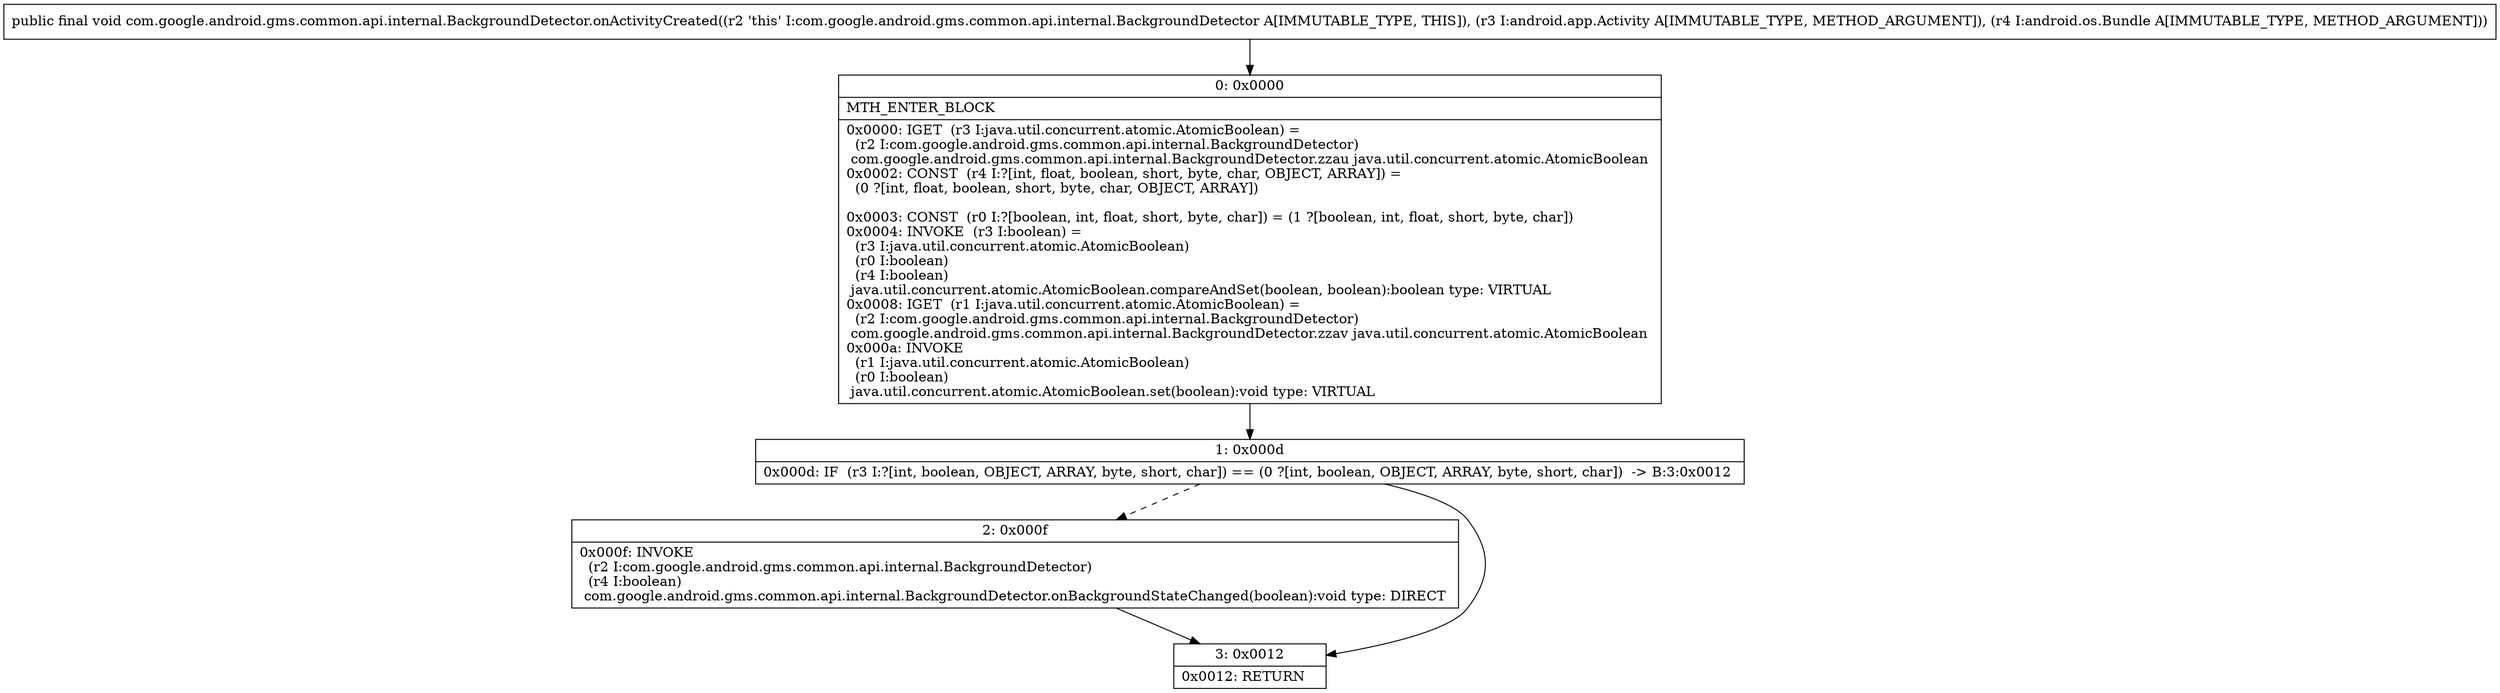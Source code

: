 digraph "CFG forcom.google.android.gms.common.api.internal.BackgroundDetector.onActivityCreated(Landroid\/app\/Activity;Landroid\/os\/Bundle;)V" {
Node_0 [shape=record,label="{0\:\ 0x0000|MTH_ENTER_BLOCK\l|0x0000: IGET  (r3 I:java.util.concurrent.atomic.AtomicBoolean) = \l  (r2 I:com.google.android.gms.common.api.internal.BackgroundDetector)\l com.google.android.gms.common.api.internal.BackgroundDetector.zzau java.util.concurrent.atomic.AtomicBoolean \l0x0002: CONST  (r4 I:?[int, float, boolean, short, byte, char, OBJECT, ARRAY]) = \l  (0 ?[int, float, boolean, short, byte, char, OBJECT, ARRAY])\l \l0x0003: CONST  (r0 I:?[boolean, int, float, short, byte, char]) = (1 ?[boolean, int, float, short, byte, char]) \l0x0004: INVOKE  (r3 I:boolean) = \l  (r3 I:java.util.concurrent.atomic.AtomicBoolean)\l  (r0 I:boolean)\l  (r4 I:boolean)\l java.util.concurrent.atomic.AtomicBoolean.compareAndSet(boolean, boolean):boolean type: VIRTUAL \l0x0008: IGET  (r1 I:java.util.concurrent.atomic.AtomicBoolean) = \l  (r2 I:com.google.android.gms.common.api.internal.BackgroundDetector)\l com.google.android.gms.common.api.internal.BackgroundDetector.zzav java.util.concurrent.atomic.AtomicBoolean \l0x000a: INVOKE  \l  (r1 I:java.util.concurrent.atomic.AtomicBoolean)\l  (r0 I:boolean)\l java.util.concurrent.atomic.AtomicBoolean.set(boolean):void type: VIRTUAL \l}"];
Node_1 [shape=record,label="{1\:\ 0x000d|0x000d: IF  (r3 I:?[int, boolean, OBJECT, ARRAY, byte, short, char]) == (0 ?[int, boolean, OBJECT, ARRAY, byte, short, char])  \-\> B:3:0x0012 \l}"];
Node_2 [shape=record,label="{2\:\ 0x000f|0x000f: INVOKE  \l  (r2 I:com.google.android.gms.common.api.internal.BackgroundDetector)\l  (r4 I:boolean)\l com.google.android.gms.common.api.internal.BackgroundDetector.onBackgroundStateChanged(boolean):void type: DIRECT \l}"];
Node_3 [shape=record,label="{3\:\ 0x0012|0x0012: RETURN   \l}"];
MethodNode[shape=record,label="{public final void com.google.android.gms.common.api.internal.BackgroundDetector.onActivityCreated((r2 'this' I:com.google.android.gms.common.api.internal.BackgroundDetector A[IMMUTABLE_TYPE, THIS]), (r3 I:android.app.Activity A[IMMUTABLE_TYPE, METHOD_ARGUMENT]), (r4 I:android.os.Bundle A[IMMUTABLE_TYPE, METHOD_ARGUMENT])) }"];
MethodNode -> Node_0;
Node_0 -> Node_1;
Node_1 -> Node_2[style=dashed];
Node_1 -> Node_3;
Node_2 -> Node_3;
}

